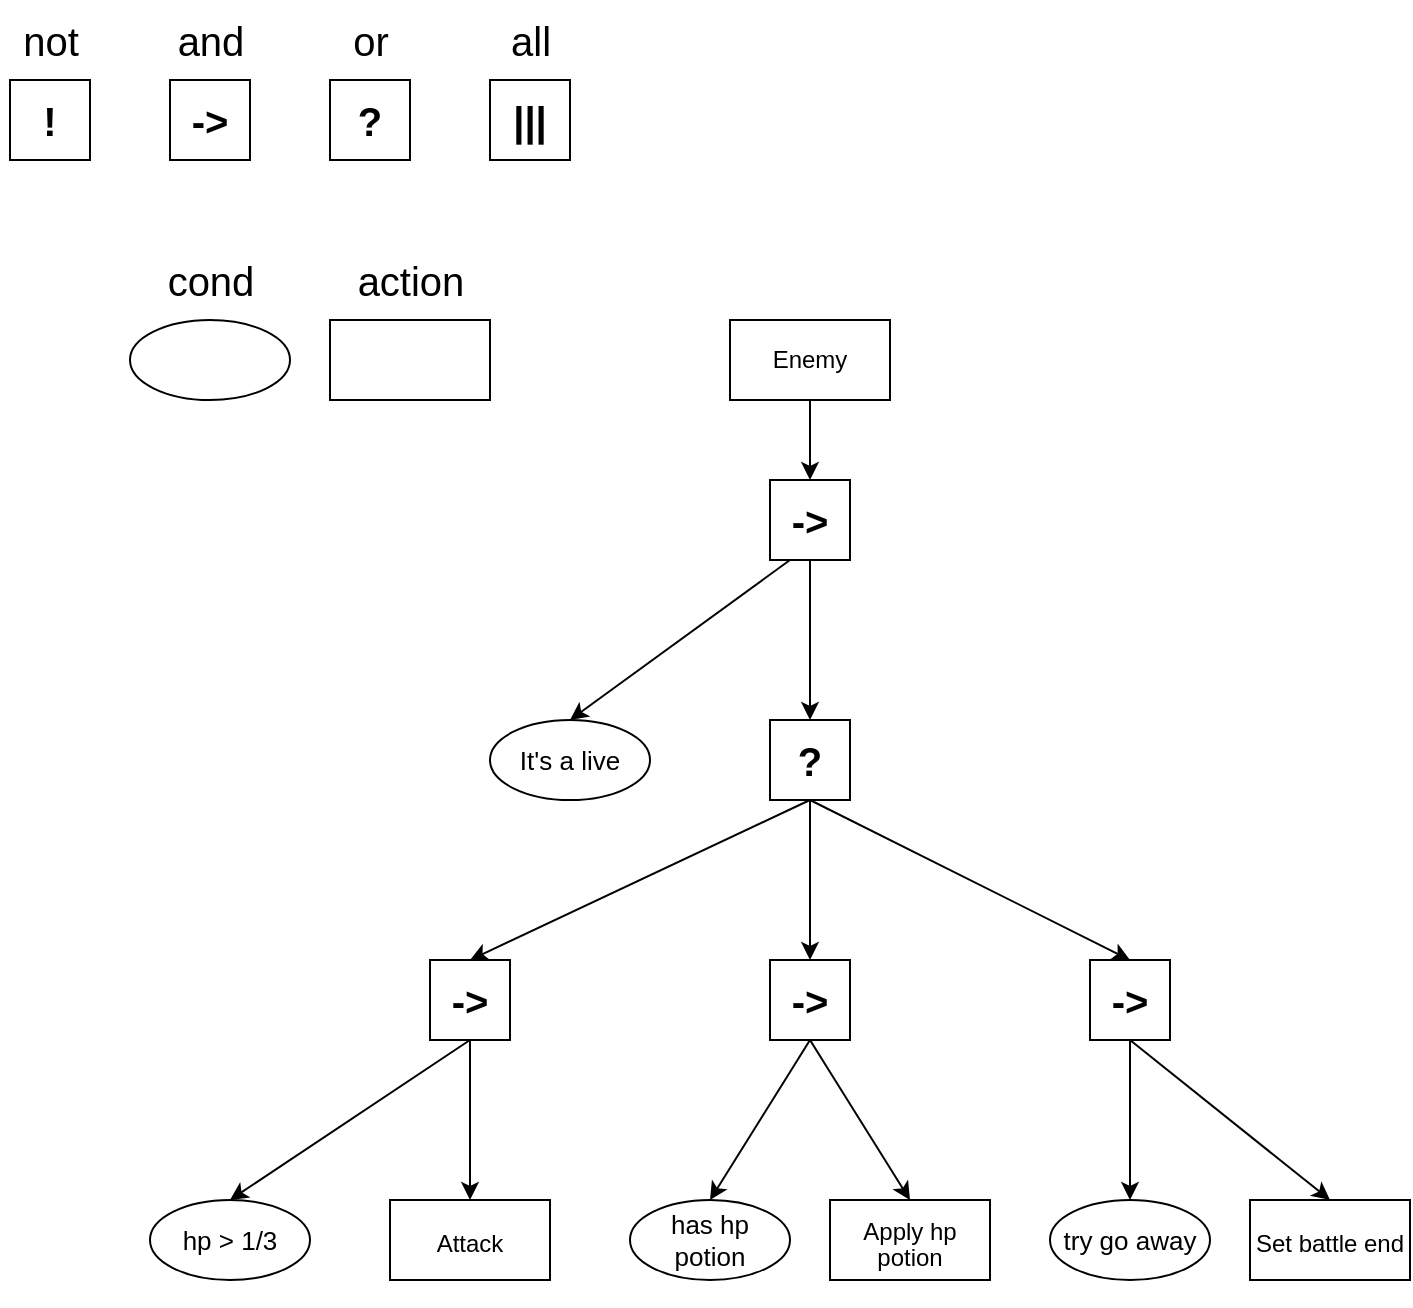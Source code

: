<mxfile>
    <diagram id="Slj5LnPNcDMrGMwqwgxS" name="Page-1">
        <mxGraphModel dx="888" dy="506" grid="1" gridSize="10" guides="1" tooltips="1" connect="1" arrows="1" fold="1" page="1" pageScale="1" pageWidth="1100" pageHeight="850" math="0" shadow="0">
            <root>
                <mxCell id="0"/>
                <mxCell id="1" parent="0"/>
                <mxCell id="10" style="edgeStyle=none;html=1;exitX=0.5;exitY=1;exitDx=0;exitDy=0;entryX=0.5;entryY=0;entryDx=0;entryDy=0;fontSize=20;" edge="1" parent="1" source="2" target="9">
                    <mxGeometry relative="1" as="geometry"/>
                </mxCell>
                <mxCell id="2" value="Enemy" style="rounded=0;whiteSpace=wrap;html=1;" vertex="1" parent="1">
                    <mxGeometry x="400" y="160" width="80" height="40" as="geometry"/>
                </mxCell>
                <mxCell id="3" value="-&amp;gt;" style="rounded=0;whiteSpace=wrap;html=1;fontStyle=1;fontSize=20;" vertex="1" parent="1">
                    <mxGeometry x="120" y="40" width="40" height="40" as="geometry"/>
                </mxCell>
                <mxCell id="7" value="?" style="rounded=0;whiteSpace=wrap;html=1;fontStyle=1;fontSize=20;" vertex="1" parent="1">
                    <mxGeometry x="200" y="40" width="40" height="40" as="geometry"/>
                </mxCell>
                <mxCell id="8" value="|||" style="rounded=0;whiteSpace=wrap;html=1;fontStyle=1;fontSize=20;" vertex="1" parent="1">
                    <mxGeometry x="280" y="40" width="40" height="40" as="geometry"/>
                </mxCell>
                <mxCell id="20" style="edgeStyle=none;html=1;exitX=0.25;exitY=1;exitDx=0;exitDy=0;entryX=0.5;entryY=0;entryDx=0;entryDy=0;fontSize=13;" edge="1" parent="1" source="9" target="19">
                    <mxGeometry relative="1" as="geometry"/>
                </mxCell>
                <mxCell id="33" style="edgeStyle=none;html=1;exitX=0.5;exitY=1;exitDx=0;exitDy=0;entryX=0.5;entryY=0;entryDx=0;entryDy=0;fontSize=12;" edge="1" parent="1" source="9" target="34">
                    <mxGeometry relative="1" as="geometry">
                        <mxPoint x="440" y="340" as="targetPoint"/>
                    </mxGeometry>
                </mxCell>
                <mxCell id="9" value="-&amp;gt;" style="rounded=0;whiteSpace=wrap;html=1;fontStyle=1;fontSize=20;" vertex="1" parent="1">
                    <mxGeometry x="420" y="240" width="40" height="40" as="geometry"/>
                </mxCell>
                <mxCell id="12" value="and" style="text;html=1;align=center;verticalAlign=middle;resizable=0;points=[];autosize=1;strokeColor=none;fillColor=none;fontSize=20;" vertex="1" parent="1">
                    <mxGeometry x="110" width="60" height="40" as="geometry"/>
                </mxCell>
                <mxCell id="13" value="or" style="text;html=1;align=center;verticalAlign=middle;resizable=0;points=[];autosize=1;strokeColor=none;fillColor=none;fontSize=20;" vertex="1" parent="1">
                    <mxGeometry x="200" width="40" height="40" as="geometry"/>
                </mxCell>
                <mxCell id="14" value="all" style="text;html=1;align=center;verticalAlign=middle;resizable=0;points=[];autosize=1;strokeColor=none;fillColor=none;fontSize=20;" vertex="1" parent="1">
                    <mxGeometry x="280" width="40" height="40" as="geometry"/>
                </mxCell>
                <mxCell id="15" value="" style="ellipse;whiteSpace=wrap;html=1;fontSize=20;" vertex="1" parent="1">
                    <mxGeometry x="100" y="160" width="80" height="40" as="geometry"/>
                </mxCell>
                <mxCell id="16" value="cond" style="text;html=1;align=center;verticalAlign=middle;resizable=0;points=[];autosize=1;strokeColor=none;fillColor=none;fontSize=20;" vertex="1" parent="1">
                    <mxGeometry x="105" y="120" width="70" height="40" as="geometry"/>
                </mxCell>
                <mxCell id="17" value="" style="rounded=0;whiteSpace=wrap;html=1;fontSize=20;" vertex="1" parent="1">
                    <mxGeometry x="200" y="160" width="80" height="40" as="geometry"/>
                </mxCell>
                <mxCell id="18" value="action" style="text;html=1;align=center;verticalAlign=middle;resizable=0;points=[];autosize=1;strokeColor=none;fillColor=none;fontSize=20;" vertex="1" parent="1">
                    <mxGeometry x="200" y="120" width="80" height="40" as="geometry"/>
                </mxCell>
                <mxCell id="19" value="It's a live" style="ellipse;whiteSpace=wrap;html=1;fontSize=13;" vertex="1" parent="1">
                    <mxGeometry x="280" y="360" width="80" height="40" as="geometry"/>
                </mxCell>
                <mxCell id="25" style="edgeStyle=none;html=1;exitX=0.5;exitY=1;exitDx=0;exitDy=0;entryX=0.5;entryY=0;entryDx=0;entryDy=0;fontSize=13;" edge="1" parent="1" source="21" target="24">
                    <mxGeometry relative="1" as="geometry"/>
                </mxCell>
                <mxCell id="28" style="edgeStyle=none;html=1;exitX=0.5;exitY=1;exitDx=0;exitDy=0;entryX=0.5;entryY=0;entryDx=0;entryDy=0;fontSize=12;" edge="1" parent="1" source="21" target="27">
                    <mxGeometry relative="1" as="geometry"/>
                </mxCell>
                <mxCell id="21" value="-&amp;gt;" style="rounded=0;whiteSpace=wrap;html=1;fontStyle=1;fontSize=20;" vertex="1" parent="1">
                    <mxGeometry x="420" y="480" width="40" height="40" as="geometry"/>
                </mxCell>
                <mxCell id="24" value="has hp potion" style="ellipse;whiteSpace=wrap;html=1;fontSize=13;" vertex="1" parent="1">
                    <mxGeometry x="350" y="600" width="80" height="40" as="geometry"/>
                </mxCell>
                <mxCell id="27" value="&lt;p style=&quot;line-height: 50%;&quot;&gt;&lt;font style=&quot;font-size: 12px;&quot;&gt;Apply hp potion&lt;/font&gt;&lt;/p&gt;" style="rounded=0;whiteSpace=wrap;html=1;fontSize=20;spacing=2;" vertex="1" parent="1">
                    <mxGeometry x="450" y="600" width="80" height="40" as="geometry"/>
                </mxCell>
                <mxCell id="29" value="!" style="rounded=0;whiteSpace=wrap;html=1;fontStyle=1;fontSize=20;" vertex="1" parent="1">
                    <mxGeometry x="40" y="40" width="40" height="40" as="geometry"/>
                </mxCell>
                <mxCell id="30" value="not" style="text;html=1;align=center;verticalAlign=middle;resizable=0;points=[];autosize=1;strokeColor=none;fillColor=none;fontSize=20;" vertex="1" parent="1">
                    <mxGeometry x="35" width="50" height="40" as="geometry"/>
                </mxCell>
                <mxCell id="44" style="edgeStyle=none;html=1;exitX=0.5;exitY=1;exitDx=0;exitDy=0;entryX=0.5;entryY=0;entryDx=0;entryDy=0;fontSize=12;" edge="1" parent="1" source="34" target="38">
                    <mxGeometry relative="1" as="geometry"/>
                </mxCell>
                <mxCell id="46" style="edgeStyle=none;html=1;exitX=0.5;exitY=1;exitDx=0;exitDy=0;entryX=0.5;entryY=0;entryDx=0;entryDy=0;fontSize=12;" edge="1" parent="1" source="34" target="21">
                    <mxGeometry relative="1" as="geometry"/>
                </mxCell>
                <mxCell id="52" style="edgeStyle=none;html=1;exitX=0.5;exitY=1;exitDx=0;exitDy=0;entryX=0.5;entryY=0;entryDx=0;entryDy=0;fontSize=12;" edge="1" parent="1" source="34" target="47">
                    <mxGeometry relative="1" as="geometry"/>
                </mxCell>
                <mxCell id="34" value="?" style="rounded=0;whiteSpace=wrap;html=1;fontStyle=1;fontSize=20;" vertex="1" parent="1">
                    <mxGeometry x="420" y="360" width="40" height="40" as="geometry"/>
                </mxCell>
                <mxCell id="42" style="edgeStyle=none;html=1;exitX=0.5;exitY=1;exitDx=0;exitDy=0;entryX=0.5;entryY=0;entryDx=0;entryDy=0;fontSize=12;" edge="1" parent="1" source="38" target="39">
                    <mxGeometry relative="1" as="geometry"/>
                </mxCell>
                <mxCell id="43" style="edgeStyle=none;html=1;exitX=0.5;exitY=1;exitDx=0;exitDy=0;entryX=0.5;entryY=0;entryDx=0;entryDy=0;fontSize=12;" edge="1" parent="1" source="38" target="40">
                    <mxGeometry relative="1" as="geometry"/>
                </mxCell>
                <mxCell id="38" value="-&amp;gt;" style="rounded=0;whiteSpace=wrap;html=1;fontStyle=1;fontSize=20;" vertex="1" parent="1">
                    <mxGeometry x="250" y="480" width="40" height="40" as="geometry"/>
                </mxCell>
                <mxCell id="39" value="hp &amp;gt; 1/3" style="ellipse;whiteSpace=wrap;html=1;fontSize=13;" vertex="1" parent="1">
                    <mxGeometry x="110" y="600" width="80" height="40" as="geometry"/>
                </mxCell>
                <mxCell id="40" value="&lt;p style=&quot;line-height: 50%;&quot;&gt;&lt;font style=&quot;font-size: 12px;&quot;&gt;Attack&lt;/font&gt;&lt;/p&gt;" style="rounded=0;whiteSpace=wrap;html=1;fontSize=20;spacing=2;" vertex="1" parent="1">
                    <mxGeometry x="230" y="600" width="80" height="40" as="geometry"/>
                </mxCell>
                <mxCell id="49" style="edgeStyle=none;html=1;exitX=0.5;exitY=1;exitDx=0;exitDy=0;entryX=0.5;entryY=0;entryDx=0;entryDy=0;fontSize=12;" edge="1" parent="1" source="47" target="48">
                    <mxGeometry relative="1" as="geometry"/>
                </mxCell>
                <mxCell id="51" style="edgeStyle=none;html=1;exitX=0.5;exitY=1;exitDx=0;exitDy=0;entryX=0.5;entryY=0;entryDx=0;entryDy=0;fontSize=12;" edge="1" parent="1" source="47" target="50">
                    <mxGeometry relative="1" as="geometry"/>
                </mxCell>
                <mxCell id="47" value="-&amp;gt;" style="rounded=0;whiteSpace=wrap;html=1;fontStyle=1;fontSize=20;" vertex="1" parent="1">
                    <mxGeometry x="580" y="480" width="40" height="40" as="geometry"/>
                </mxCell>
                <mxCell id="48" value="try go away" style="ellipse;whiteSpace=wrap;html=1;fontSize=13;" vertex="1" parent="1">
                    <mxGeometry x="560" y="600" width="80" height="40" as="geometry"/>
                </mxCell>
                <mxCell id="50" value="&lt;p style=&quot;line-height: 50%;&quot;&gt;&lt;font style=&quot;font-size: 12px;&quot;&gt;Set battle end&lt;/font&gt;&lt;/p&gt;" style="rounded=0;whiteSpace=wrap;html=1;fontSize=20;spacing=2;" vertex="1" parent="1">
                    <mxGeometry x="660" y="600" width="80" height="40" as="geometry"/>
                </mxCell>
            </root>
        </mxGraphModel>
    </diagram>
</mxfile>